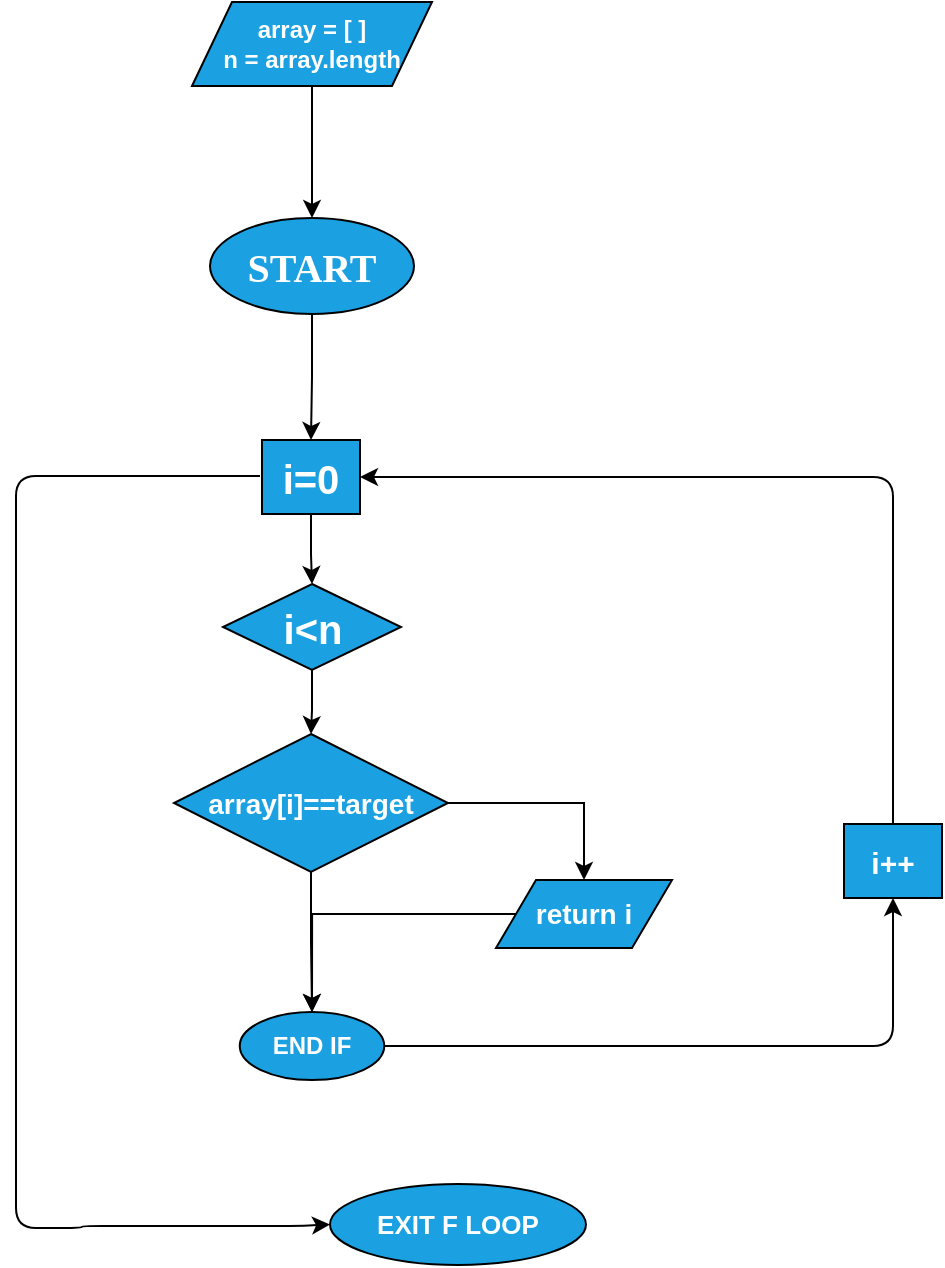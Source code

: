 <mxfile version="14.9.5" type="github">
  <diagram name="Page-1" id="c7558073-3199-34d8-9f00-42111426c3f3">
    <mxGraphModel dx="868" dy="468" grid="0" gridSize="10" guides="1" tooltips="1" connect="1" arrows="1" fold="1" page="1" pageScale="1" pageWidth="826" pageHeight="1169" background="none" math="0" shadow="0">
      <root>
        <mxCell id="0" />
        <mxCell id="1" parent="0" />
        <mxCell id="rSemyur9JyAT2Q-tymHw-96" value="&lt;div&gt;&lt;font style=&quot;font-size: 12px&quot;&gt;&lt;b&gt;array = [ ]&lt;/b&gt;&lt;/font&gt;&lt;/div&gt;&lt;div&gt;&lt;font style=&quot;font-size: 12px&quot;&gt;&lt;b&gt;n = array.length&lt;br&gt;&lt;/b&gt;&lt;/font&gt;&lt;/div&gt;" style="shape=parallelogram;perimeter=parallelogramPerimeter;whiteSpace=wrap;html=1;fixedSize=1;labelBackgroundColor=none;fontColor=#ffffff;fillColor=#1ba1e2;" vertex="1" parent="1">
          <mxGeometry x="229" y="170" width="120" height="42" as="geometry" />
        </mxCell>
        <mxCell id="rSemyur9JyAT2Q-tymHw-97" value="" style="endArrow=classic;html=1;fontColor=#ffffff;exitX=0.5;exitY=1;exitDx=0;exitDy=0;entryX=0.5;entryY=0;entryDx=0;entryDy=0;" edge="1" parent="1" source="rSemyur9JyAT2Q-tymHw-96" target="rSemyur9JyAT2Q-tymHw-99">
          <mxGeometry width="50" height="50" relative="1" as="geometry">
            <mxPoint x="387" y="350" as="sourcePoint" />
            <mxPoint x="289" y="265" as="targetPoint" />
          </mxGeometry>
        </mxCell>
        <mxCell id="rSemyur9JyAT2Q-tymHw-107" value="" style="edgeStyle=orthogonalEdgeStyle;rounded=0;orthogonalLoop=1;jettySize=auto;html=1;fontColor=#ffffff;" edge="1" parent="1" source="rSemyur9JyAT2Q-tymHw-99" target="rSemyur9JyAT2Q-tymHw-104">
          <mxGeometry relative="1" as="geometry" />
        </mxCell>
        <mxCell id="rSemyur9JyAT2Q-tymHw-99" value="&lt;font style=&quot;font-size: 20px&quot; face=&quot;Verdana&quot;&gt;&lt;b&gt;START&lt;/b&gt;&lt;/font&gt;" style="ellipse;whiteSpace=wrap;html=1;labelBackgroundColor=none;fontColor=#ffffff;fillColor=#1ba1e2;" vertex="1" parent="1">
          <mxGeometry x="238" y="278" width="102" height="48" as="geometry" />
        </mxCell>
        <mxCell id="rSemyur9JyAT2Q-tymHw-110" value="" style="edgeStyle=orthogonalEdgeStyle;rounded=0;orthogonalLoop=1;jettySize=auto;html=1;fontColor=#ffffff;" edge="1" parent="1" source="rSemyur9JyAT2Q-tymHw-104" target="rSemyur9JyAT2Q-tymHw-108">
          <mxGeometry relative="1" as="geometry" />
        </mxCell>
        <mxCell id="rSemyur9JyAT2Q-tymHw-104" value="&lt;font style=&quot;font-size: 20px&quot;&gt;&lt;b&gt;i=0&lt;/b&gt;&lt;/font&gt;" style="rounded=0;whiteSpace=wrap;html=1;labelBackgroundColor=none;fontColor=#ffffff;fillColor=#1ba1e2;" vertex="1" parent="1">
          <mxGeometry x="264" y="389" width="49" height="37" as="geometry" />
        </mxCell>
        <mxCell id="rSemyur9JyAT2Q-tymHw-112" value="" style="edgeStyle=orthogonalEdgeStyle;rounded=0;orthogonalLoop=1;jettySize=auto;html=1;fontColor=#ffffff;" edge="1" parent="1" source="rSemyur9JyAT2Q-tymHw-108" target="rSemyur9JyAT2Q-tymHw-111">
          <mxGeometry relative="1" as="geometry" />
        </mxCell>
        <mxCell id="rSemyur9JyAT2Q-tymHw-108" value="&lt;b&gt;&lt;font style=&quot;font-size: 20px&quot;&gt;i&amp;lt;n&lt;/font&gt;&lt;/b&gt;" style="rhombus;whiteSpace=wrap;html=1;labelBackgroundColor=none;fontColor=#ffffff;fillColor=#1ba1e2;" vertex="1" parent="1">
          <mxGeometry x="244.5" y="461" width="89" height="43" as="geometry" />
        </mxCell>
        <mxCell id="rSemyur9JyAT2Q-tymHw-118" value="" style="edgeStyle=orthogonalEdgeStyle;rounded=0;orthogonalLoop=1;jettySize=auto;html=1;fontColor=#ffffff;" edge="1" parent="1" source="rSemyur9JyAT2Q-tymHw-111" target="rSemyur9JyAT2Q-tymHw-113">
          <mxGeometry relative="1" as="geometry" />
        </mxCell>
        <mxCell id="rSemyur9JyAT2Q-tymHw-120" value="" style="edgeStyle=orthogonalEdgeStyle;rounded=0;orthogonalLoop=1;jettySize=auto;html=1;fontColor=#ffffff;" edge="1" parent="1" source="rSemyur9JyAT2Q-tymHw-111" target="rSemyur9JyAT2Q-tymHw-119">
          <mxGeometry relative="1" as="geometry" />
        </mxCell>
        <mxCell id="rSemyur9JyAT2Q-tymHw-111" value="&lt;b&gt;&lt;font style=&quot;font-size: 14px&quot;&gt;array[i]==target&lt;/font&gt;&lt;/b&gt;" style="rhombus;whiteSpace=wrap;html=1;labelBackgroundColor=none;fontColor=#ffffff;fillColor=#1ba1e2;" vertex="1" parent="1">
          <mxGeometry x="220" y="536" width="137" height="69" as="geometry" />
        </mxCell>
        <mxCell id="rSemyur9JyAT2Q-tymHw-121" value="" style="edgeStyle=orthogonalEdgeStyle;rounded=0;orthogonalLoop=1;jettySize=auto;html=1;fontColor=#ffffff;" edge="1" parent="1" source="rSemyur9JyAT2Q-tymHw-113" target="rSemyur9JyAT2Q-tymHw-119">
          <mxGeometry relative="1" as="geometry" />
        </mxCell>
        <mxCell id="rSemyur9JyAT2Q-tymHw-113" value="&lt;b&gt;&lt;font style=&quot;font-size: 14px&quot;&gt;return i&lt;br&gt;&lt;/font&gt;&lt;/b&gt;" style="shape=parallelogram;perimeter=parallelogramPerimeter;whiteSpace=wrap;html=1;fixedSize=1;labelBackgroundColor=none;fontColor=#ffffff;fillColor=#1ba1e2;" vertex="1" parent="1">
          <mxGeometry x="381" y="609" width="88" height="34" as="geometry" />
        </mxCell>
        <mxCell id="rSemyur9JyAT2Q-tymHw-119" value="&lt;b&gt;END IF&lt;br&gt;&lt;/b&gt;" style="ellipse;whiteSpace=wrap;html=1;labelBackgroundColor=none;fontColor=#ffffff;fillColor=#1ba1e2;" vertex="1" parent="1">
          <mxGeometry x="252.88" y="675" width="72.25" height="34" as="geometry" />
        </mxCell>
        <mxCell id="rSemyur9JyAT2Q-tymHw-122" value="&lt;font style=&quot;font-size: 15px&quot;&gt;&lt;b&gt;i++&lt;/b&gt;&lt;/font&gt;" style="rounded=0;whiteSpace=wrap;html=1;labelBackgroundColor=none;fontColor=#ffffff;fillColor=#1ba1e2;" vertex="1" parent="1">
          <mxGeometry x="555" y="581" width="49" height="37" as="geometry" />
        </mxCell>
        <mxCell id="rSemyur9JyAT2Q-tymHw-125" value="" style="edgeStyle=segmentEdgeStyle;endArrow=classic;html=1;fontColor=#ffffff;entryX=1;entryY=0.5;entryDx=0;entryDy=0;exitX=0.5;exitY=0;exitDx=0;exitDy=0;" edge="1" parent="1" source="rSemyur9JyAT2Q-tymHw-122" target="rSemyur9JyAT2Q-tymHw-104">
          <mxGeometry width="50" height="50" relative="1" as="geometry">
            <mxPoint x="477" y="454" as="sourcePoint" />
            <mxPoint x="527" y="404" as="targetPoint" />
            <Array as="points">
              <mxPoint x="579" y="408" />
            </Array>
          </mxGeometry>
        </mxCell>
        <mxCell id="rSemyur9JyAT2Q-tymHw-128" value="" style="edgeStyle=segmentEdgeStyle;endArrow=classic;html=1;fontColor=#ffffff;entryX=0.5;entryY=1;entryDx=0;entryDy=0;exitX=1;exitY=0.5;exitDx=0;exitDy=0;" edge="1" parent="1" source="rSemyur9JyAT2Q-tymHw-119" target="rSemyur9JyAT2Q-tymHw-122">
          <mxGeometry width="50" height="50" relative="1" as="geometry">
            <mxPoint x="531" y="700" as="sourcePoint" />
            <mxPoint x="581" y="650" as="targetPoint" />
          </mxGeometry>
        </mxCell>
        <mxCell id="rSemyur9JyAT2Q-tymHw-129" value="&lt;font style=&quot;font-size: 13px&quot;&gt;&lt;b&gt;EXIT F LOOP&lt;/b&gt;&lt;/font&gt;" style="ellipse;whiteSpace=wrap;html=1;labelBackgroundColor=none;fontColor=#ffffff;fillColor=#1ba1e2;" vertex="1" parent="1">
          <mxGeometry x="298" y="761" width="127.99" height="40.47" as="geometry" />
        </mxCell>
        <mxCell id="rSemyur9JyAT2Q-tymHw-130" value="" style="edgeStyle=segmentEdgeStyle;endArrow=classic;html=1;fontColor=#ffffff;entryX=0;entryY=0.5;entryDx=0;entryDy=0;" edge="1" parent="1" target="rSemyur9JyAT2Q-tymHw-129">
          <mxGeometry width="50" height="50" relative="1" as="geometry">
            <mxPoint x="263" y="407" as="sourcePoint" />
            <mxPoint x="294" y="763" as="targetPoint" />
            <Array as="points">
              <mxPoint x="141" y="407" />
              <mxPoint x="141" y="783" />
              <mxPoint x="174" y="783" />
              <mxPoint x="174" y="782" />
              <mxPoint x="283" y="782" />
            </Array>
          </mxGeometry>
        </mxCell>
      </root>
    </mxGraphModel>
  </diagram>
</mxfile>
